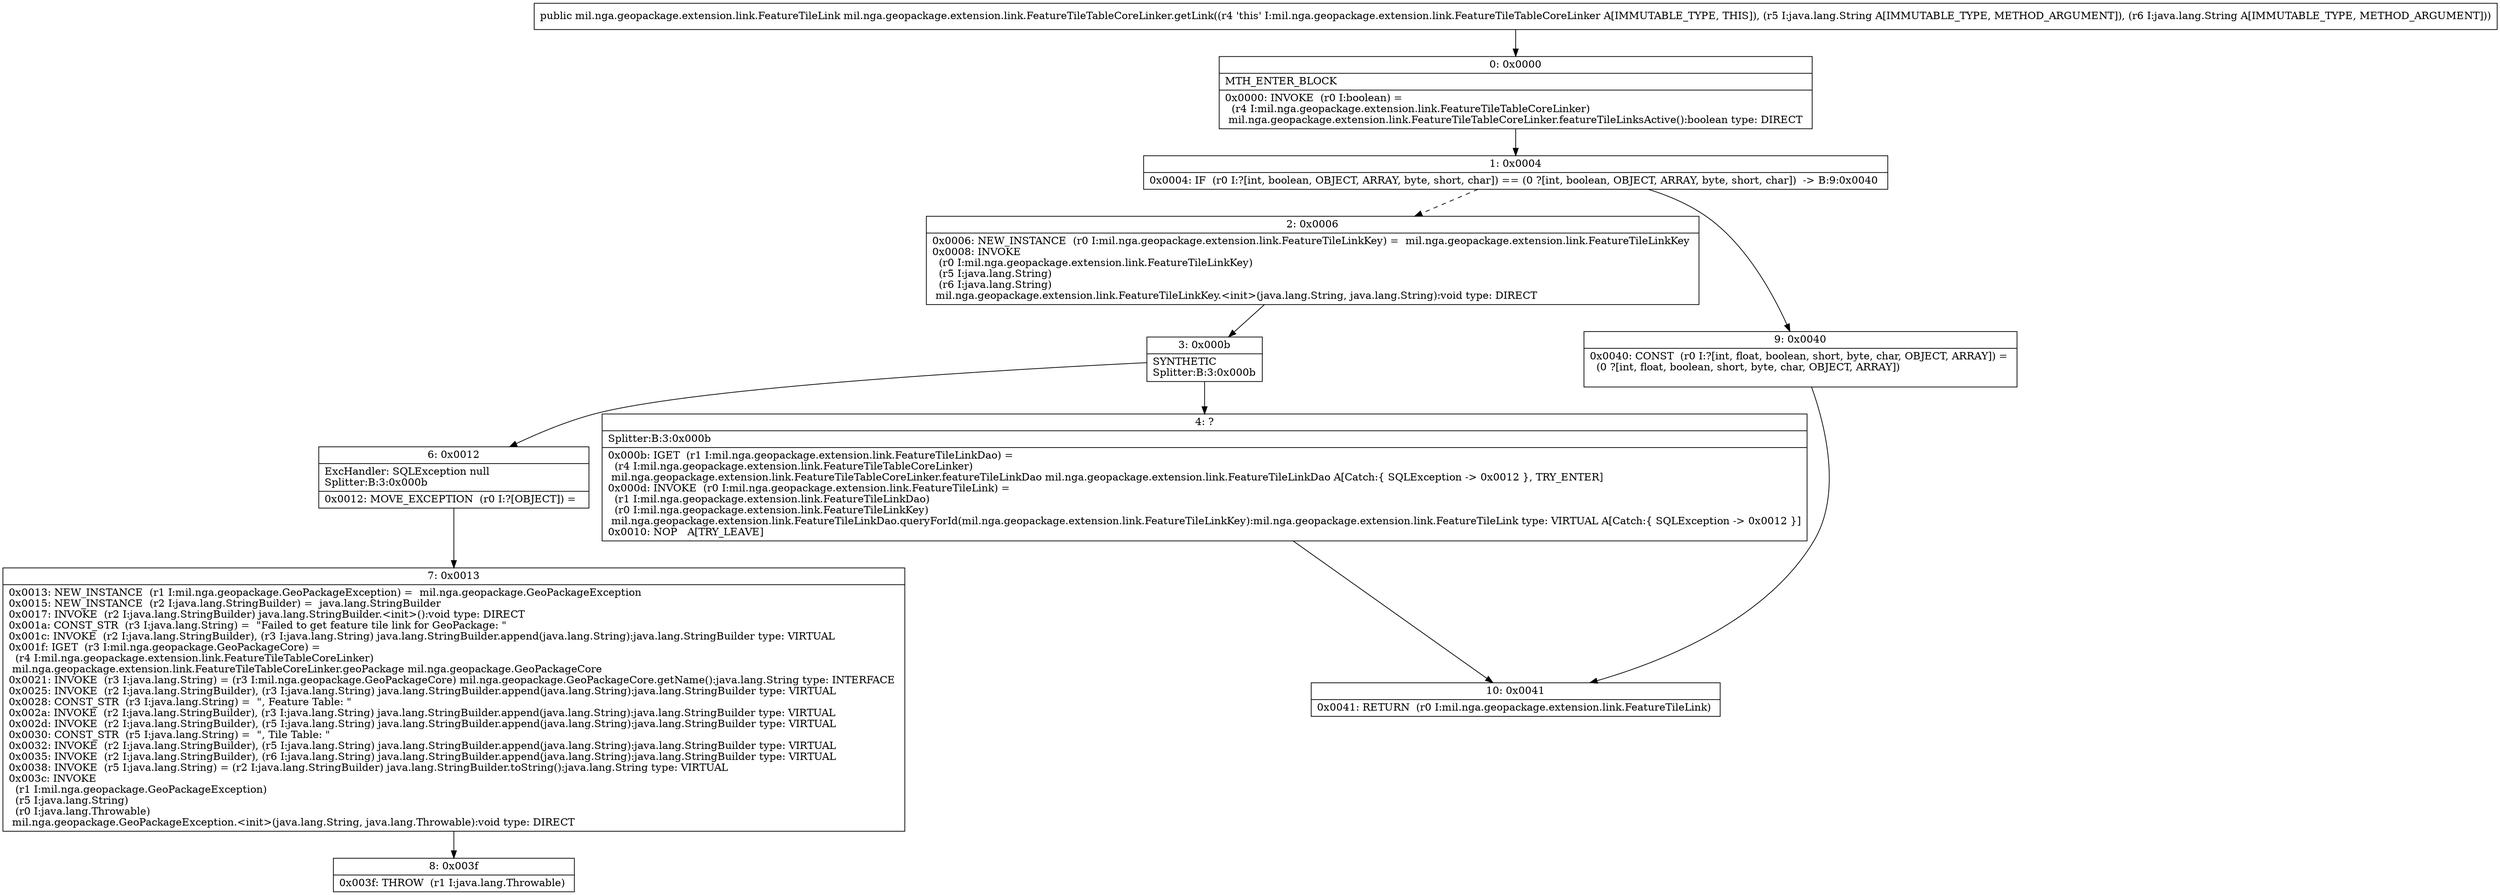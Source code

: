 digraph "CFG formil.nga.geopackage.extension.link.FeatureTileTableCoreLinker.getLink(Ljava\/lang\/String;Ljava\/lang\/String;)Lmil\/nga\/geopackage\/extension\/link\/FeatureTileLink;" {
Node_0 [shape=record,label="{0\:\ 0x0000|MTH_ENTER_BLOCK\l|0x0000: INVOKE  (r0 I:boolean) = \l  (r4 I:mil.nga.geopackage.extension.link.FeatureTileTableCoreLinker)\l mil.nga.geopackage.extension.link.FeatureTileTableCoreLinker.featureTileLinksActive():boolean type: DIRECT \l}"];
Node_1 [shape=record,label="{1\:\ 0x0004|0x0004: IF  (r0 I:?[int, boolean, OBJECT, ARRAY, byte, short, char]) == (0 ?[int, boolean, OBJECT, ARRAY, byte, short, char])  \-\> B:9:0x0040 \l}"];
Node_2 [shape=record,label="{2\:\ 0x0006|0x0006: NEW_INSTANCE  (r0 I:mil.nga.geopackage.extension.link.FeatureTileLinkKey) =  mil.nga.geopackage.extension.link.FeatureTileLinkKey \l0x0008: INVOKE  \l  (r0 I:mil.nga.geopackage.extension.link.FeatureTileLinkKey)\l  (r5 I:java.lang.String)\l  (r6 I:java.lang.String)\l mil.nga.geopackage.extension.link.FeatureTileLinkKey.\<init\>(java.lang.String, java.lang.String):void type: DIRECT \l}"];
Node_3 [shape=record,label="{3\:\ 0x000b|SYNTHETIC\lSplitter:B:3:0x000b\l}"];
Node_4 [shape=record,label="{4\:\ ?|Splitter:B:3:0x000b\l|0x000b: IGET  (r1 I:mil.nga.geopackage.extension.link.FeatureTileLinkDao) = \l  (r4 I:mil.nga.geopackage.extension.link.FeatureTileTableCoreLinker)\l mil.nga.geopackage.extension.link.FeatureTileTableCoreLinker.featureTileLinkDao mil.nga.geopackage.extension.link.FeatureTileLinkDao A[Catch:\{ SQLException \-\> 0x0012 \}, TRY_ENTER]\l0x000d: INVOKE  (r0 I:mil.nga.geopackage.extension.link.FeatureTileLink) = \l  (r1 I:mil.nga.geopackage.extension.link.FeatureTileLinkDao)\l  (r0 I:mil.nga.geopackage.extension.link.FeatureTileLinkKey)\l mil.nga.geopackage.extension.link.FeatureTileLinkDao.queryForId(mil.nga.geopackage.extension.link.FeatureTileLinkKey):mil.nga.geopackage.extension.link.FeatureTileLink type: VIRTUAL A[Catch:\{ SQLException \-\> 0x0012 \}]\l0x0010: NOP   A[TRY_LEAVE]\l}"];
Node_6 [shape=record,label="{6\:\ 0x0012|ExcHandler: SQLException null\lSplitter:B:3:0x000b\l|0x0012: MOVE_EXCEPTION  (r0 I:?[OBJECT]) =  \l}"];
Node_7 [shape=record,label="{7\:\ 0x0013|0x0013: NEW_INSTANCE  (r1 I:mil.nga.geopackage.GeoPackageException) =  mil.nga.geopackage.GeoPackageException \l0x0015: NEW_INSTANCE  (r2 I:java.lang.StringBuilder) =  java.lang.StringBuilder \l0x0017: INVOKE  (r2 I:java.lang.StringBuilder) java.lang.StringBuilder.\<init\>():void type: DIRECT \l0x001a: CONST_STR  (r3 I:java.lang.String) =  \"Failed to get feature tile link for GeoPackage: \" \l0x001c: INVOKE  (r2 I:java.lang.StringBuilder), (r3 I:java.lang.String) java.lang.StringBuilder.append(java.lang.String):java.lang.StringBuilder type: VIRTUAL \l0x001f: IGET  (r3 I:mil.nga.geopackage.GeoPackageCore) = \l  (r4 I:mil.nga.geopackage.extension.link.FeatureTileTableCoreLinker)\l mil.nga.geopackage.extension.link.FeatureTileTableCoreLinker.geoPackage mil.nga.geopackage.GeoPackageCore \l0x0021: INVOKE  (r3 I:java.lang.String) = (r3 I:mil.nga.geopackage.GeoPackageCore) mil.nga.geopackage.GeoPackageCore.getName():java.lang.String type: INTERFACE \l0x0025: INVOKE  (r2 I:java.lang.StringBuilder), (r3 I:java.lang.String) java.lang.StringBuilder.append(java.lang.String):java.lang.StringBuilder type: VIRTUAL \l0x0028: CONST_STR  (r3 I:java.lang.String) =  \", Feature Table: \" \l0x002a: INVOKE  (r2 I:java.lang.StringBuilder), (r3 I:java.lang.String) java.lang.StringBuilder.append(java.lang.String):java.lang.StringBuilder type: VIRTUAL \l0x002d: INVOKE  (r2 I:java.lang.StringBuilder), (r5 I:java.lang.String) java.lang.StringBuilder.append(java.lang.String):java.lang.StringBuilder type: VIRTUAL \l0x0030: CONST_STR  (r5 I:java.lang.String) =  \", Tile Table: \" \l0x0032: INVOKE  (r2 I:java.lang.StringBuilder), (r5 I:java.lang.String) java.lang.StringBuilder.append(java.lang.String):java.lang.StringBuilder type: VIRTUAL \l0x0035: INVOKE  (r2 I:java.lang.StringBuilder), (r6 I:java.lang.String) java.lang.StringBuilder.append(java.lang.String):java.lang.StringBuilder type: VIRTUAL \l0x0038: INVOKE  (r5 I:java.lang.String) = (r2 I:java.lang.StringBuilder) java.lang.StringBuilder.toString():java.lang.String type: VIRTUAL \l0x003c: INVOKE  \l  (r1 I:mil.nga.geopackage.GeoPackageException)\l  (r5 I:java.lang.String)\l  (r0 I:java.lang.Throwable)\l mil.nga.geopackage.GeoPackageException.\<init\>(java.lang.String, java.lang.Throwable):void type: DIRECT \l}"];
Node_8 [shape=record,label="{8\:\ 0x003f|0x003f: THROW  (r1 I:java.lang.Throwable) \l}"];
Node_9 [shape=record,label="{9\:\ 0x0040|0x0040: CONST  (r0 I:?[int, float, boolean, short, byte, char, OBJECT, ARRAY]) = \l  (0 ?[int, float, boolean, short, byte, char, OBJECT, ARRAY])\l \l}"];
Node_10 [shape=record,label="{10\:\ 0x0041|0x0041: RETURN  (r0 I:mil.nga.geopackage.extension.link.FeatureTileLink) \l}"];
MethodNode[shape=record,label="{public mil.nga.geopackage.extension.link.FeatureTileLink mil.nga.geopackage.extension.link.FeatureTileTableCoreLinker.getLink((r4 'this' I:mil.nga.geopackage.extension.link.FeatureTileTableCoreLinker A[IMMUTABLE_TYPE, THIS]), (r5 I:java.lang.String A[IMMUTABLE_TYPE, METHOD_ARGUMENT]), (r6 I:java.lang.String A[IMMUTABLE_TYPE, METHOD_ARGUMENT])) }"];
MethodNode -> Node_0;
Node_0 -> Node_1;
Node_1 -> Node_2[style=dashed];
Node_1 -> Node_9;
Node_2 -> Node_3;
Node_3 -> Node_4;
Node_3 -> Node_6;
Node_4 -> Node_10;
Node_6 -> Node_7;
Node_7 -> Node_8;
Node_9 -> Node_10;
}

